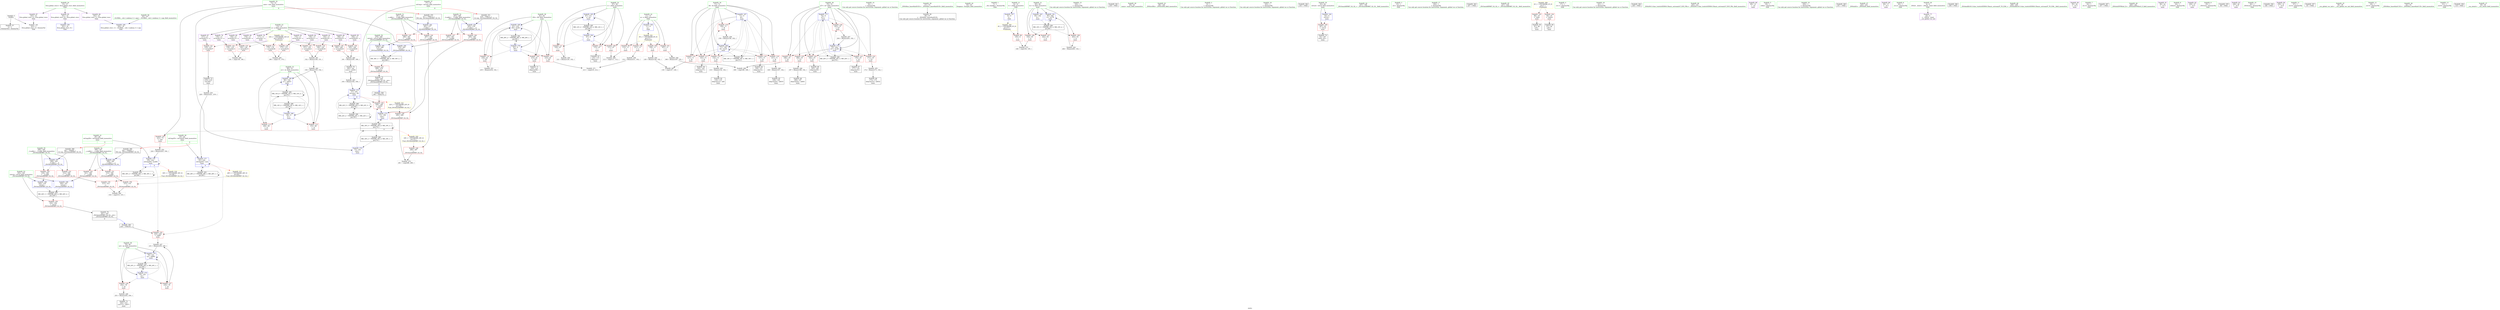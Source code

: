 digraph "SVFG" {
	label="SVFG";

	Node0x5582a4d5b5e0 [shape=record,color=grey,label="{NodeID: 0\nNullPtr}"];
	Node0x5582a4d5b5e0 -> Node0x5582a4d7efd0[style=solid];
	Node0x5582a4d5b5e0 -> Node0x5582a4d85600[style=solid];
	Node0x5582a4d82190 [shape=record,color=grey,label="{NodeID: 263\n193 = Binary(192, 194, )\n}"];
	Node0x5582a4d82190 -> Node0x5582a4d85f20[style=solid];
	Node0x5582a4d865a0 [shape=record,color=blue,label="{NodeID: 180\n81\<--235\ni50\<--inc64\nmain\n}"];
	Node0x5582a4d865a0 -> Node0x5582a4d83ba0[style=dashed];
	Node0x5582a4d865a0 -> Node0x5582a4d83c70[style=dashed];
	Node0x5582a4d865a0 -> Node0x5582a4d83d40[style=dashed];
	Node0x5582a4d865a0 -> Node0x5582a4d865a0[style=dashed];
	Node0x5582a4d865a0 -> Node0x5582a4d9cb30[style=dashed];
	Node0x5582a4d7d8d0 [shape=record,color=purple,label="{NodeID: 97\n343\<--33\nllvm.global_ctors_2\<--llvm.global_ctors\nGlob }"];
	Node0x5582a4d7d8d0 -> Node0x5582a4d85600[style=solid];
	Node0x5582a4d7b810 [shape=record,color=green,label="{NodeID: 14\n34\<--1\n\<--dummyObj\nCan only get source location for instruction, argument, global var or function.}"];
	Node0x5582a4db1ef0 [shape=record,color=black,label="{NodeID: 360\n226 = PHI(301, )\n}"];
	Node0x5582a4db1ef0 -> Node0x5582a4d84630[style=solid];
	Node0x5582a4d7e4c0 [shape=record,color=red,label="{NodeID: 111\n120\<--67\n\<--i\nmain\n}"];
	Node0x5582a4d7e4c0 -> Node0x5582a4d8b470[style=solid];
	Node0x5582a4d7c610 [shape=record,color=green,label="{NodeID: 28\n47\<--53\n_ZNSt8ios_base4InitD1Ev\<--_ZNSt8ios_base4InitD1Ev_field_insensitive\n}"];
	Node0x5582a4d7c610 -> Node0x5582a4d7f0d0[style=solid];
	Node0x5582a4d9c630 [shape=record,color=black,label="{NodeID: 291\nMR_24V_2 = PHI(MR_24V_4, MR_24V_1, )\npts\{80 \}\n}"];
	Node0x5582a4d9c630 -> Node0x5582a4d86190[style=dashed];
	Node0x5582a4d83860 [shape=record,color=red,label="{NodeID: 125\n186\<--75\n\<--i27\nmain\n}"];
	Node0x5582a4d83860 -> Node0x5582a4d8b170[style=solid];
	Node0x5582a4d7d1d0 [shape=record,color=green,label="{NodeID: 42\n92\<--93\nfreopen\<--freopen_field_insensitive\n}"];
	Node0x5582a4d843c0 [shape=record,color=red,label="{NodeID: 139\n190\<--189\n\<--arrayidx43\nmain\n}"];
	Node0x5582a4d843c0 -> Node0x5582a4d8c370[style=solid];
	Node0x5582a4d7eed0 [shape=record,color=green,label="{NodeID: 56\n35\<--337\n_GLOBAL__sub_I_maksay_0_1.cpp\<--_GLOBAL__sub_I_maksay_0_1.cpp_field_insensitive\n}"];
	Node0x5582a4d7eed0 -> Node0x5582a4d85500[style=solid];
	Node0x5582a4d84f20 [shape=record,color=red,label="{NodeID: 153\n312\<--308\n\<--__b.addr\n_ZSt3minIdERKT_S2_S2_\n}"];
	Node0x5582a4d84f20 -> Node0x5582a4d850c0[style=solid];
	Node0x5582a4d7fac0 [shape=record,color=black,label="{NodeID: 70\n192\<--191\nconv\<--sub44\nmain\n}"];
	Node0x5582a4d7fac0 -> Node0x5582a4d82190[style=solid];
	Node0x5582a4d8b470 [shape=record,color=grey,label="{NodeID: 250\n121 = Binary(120, 102, )\n}"];
	Node0x5582a4d8b470 -> Node0x5582a4d85970[style=solid];
	Node0x5582a4d85b10 [shape=record,color=blue,label="{NodeID: 167\n71\<--9\ni8\<--\nmain\n}"];
	Node0x5582a4d85b10 -> Node0x5582a4d7e730[style=dashed];
	Node0x5582a4d85b10 -> Node0x5582a4d83040[style=dashed];
	Node0x5582a4d85b10 -> Node0x5582a4d83110[style=dashed];
	Node0x5582a4d85b10 -> Node0x5582a4d831e0[style=dashed];
	Node0x5582a4d85b10 -> Node0x5582a4d832b0[style=dashed];
	Node0x5582a4d85b10 -> Node0x5582a4d83380[style=dashed];
	Node0x5582a4d85b10 -> Node0x5582a4d85cb0[style=dashed];
	Node0x5582a4d85b10 -> Node0x5582a4d9b230[style=dashed];
	Node0x5582a4d80620 [shape=record,color=purple,label="{NodeID: 84\n178\<--13\narrayidx36\<--a\nmain\n}"];
	Node0x5582a4d80620 -> Node0x5582a4d84220[style=solid];
	Node0x5582a4d6b4f0 [shape=record,color=green,label="{NodeID: 1\n7\<--1\n__dso_handle\<--dummyObj\nGlob }"];
	Node0x5582a4d82310 [shape=record,color=grey,label="{NodeID: 264\n316 = cmp(313, 315, )\n}"];
	Node0x5582a4d86670 [shape=record,color=blue,label="{NodeID: 181\n65\<--264\ntc\<--inc76\nmain\n}"];
	Node0x5582a4d86670 -> Node0x5582a4d9a330[style=dashed];
	Node0x5582a4d7d9d0 [shape=record,color=red,label="{NodeID: 98\n105\<--8\n\<--t\nmain\n}"];
	Node0x5582a4d7d9d0 -> Node0x5582a4d82f10[style=solid];
	Node0x5582a4d7b910 [shape=record,color=green,label="{NodeID: 15\n102\<--1\n\<--dummyObj\nCan only get source location for instruction, argument, global var or function.}"];
	Node0x5582a4db2020 [shape=record,color=black,label="{NodeID: 361\n239 = PHI()\n}"];
	Node0x5582a4d7e590 [shape=record,color=red,label="{NodeID: 112\n153\<--69\n\<--a1\nmain\n}"];
	Node0x5582a4d7e590 -> Node0x5582a4d82010[style=solid];
	Node0x5582a4d7c710 [shape=record,color=green,label="{NodeID: 29\n60\<--61\nmain\<--main_field_insensitive\n}"];
	Node0x5582a4d9cb30 [shape=record,color=black,label="{NodeID: 292\nMR_26V_2 = PHI(MR_26V_4, MR_26V_1, )\npts\{82 \}\n}"];
	Node0x5582a4d9cb30 -> Node0x5582a4d86260[style=dashed];
	Node0x5582a4d83930 [shape=record,color=red,label="{NodeID: 126\n203\<--75\n\<--i27\nmain\n}"];
	Node0x5582a4d83930 -> Node0x5582a4d8bef0[style=solid];
	Node0x5582a4d7d2d0 [shape=record,color=green,label="{NodeID: 43\n99\<--100\n_ZNSirsERi\<--_ZNSirsERi_field_insensitive\n}"];
	Node0x5582a4d84490 [shape=record,color=red,label="{NodeID: 140\n199\<--196\n\<--call45\nmain\n}"];
	Node0x5582a4d84490 -> Node0x5582a4d85ff0[style=solid];
	Node0x5582a4d7efd0 [shape=record,color=black,label="{NodeID: 57\n2\<--3\ndummyVal\<--dummyVal\n}"];
	Node0x5582a4da0f00 [shape=record,color=yellow,style=double,label="{NodeID: 320\n18V_1 = ENCHI(MR_18V_0)\npts\{74 \}\nFun[_ZSt3maxIdERKT_S2_S2_]}"];
	Node0x5582a4da0f00 -> Node0x5582a4d84b10[style=dashed];
	Node0x5582a4d84ff0 [shape=record,color=red,label="{NodeID: 154\n318\<--308\n\<--__b.addr\n_ZSt3minIdERKT_S2_S2_\n}"];
	Node0x5582a4d84ff0 -> Node0x5582a4d86c20[style=solid];
	Node0x5582a4d7fb90 [shape=record,color=black,label="{NodeID: 71\n216\<--215\nidxprom56\<--\nmain\n}"];
	Node0x5582a4d8b5f0 [shape=record,color=grey,label="{NodeID: 251\n235 = Binary(234, 102, )\n}"];
	Node0x5582a4d8b5f0 -> Node0x5582a4d865a0[style=solid];
	Node0x5582a4d85be0 [shape=record,color=blue,label="{NodeID: 168\n69\<--154\na1\<--add23\nmain\n}"];
	Node0x5582a4d85be0 -> Node0x5582a4d98f30[style=dashed];
	Node0x5582a4d806f0 [shape=record,color=purple,label="{NodeID: 85\n184\<--13\narrayidx40\<--a\nmain\n}"];
	Node0x5582a4d806f0 -> Node0x5582a4d842f0[style=solid];
	Node0x5582a4d6b580 [shape=record,color=green,label="{NodeID: 2\n9\<--1\n\<--dummyObj\nCan only get source location for instruction, argument, global var or function.}"];
	Node0x5582a4d82490 [shape=record,color=grey,label="{NodeID: 265\n180 = cmp(175, 179, )\n}"];
	Node0x5582a4d86740 [shape=record,color=blue,label="{NodeID: 182\n281\<--277\n__a.addr\<--__a\n_ZSt3maxIdERKT_S2_S2_\n}"];
	Node0x5582a4d86740 -> Node0x5582a4d847d0[style=dashed];
	Node0x5582a4d86740 -> Node0x5582a4d848a0[style=dashed];
	Node0x5582a4d7daa0 [shape=record,color=red,label="{NodeID: 99\n112\<--11\n\<--n\nmain\n}"];
	Node0x5582a4d7daa0 -> Node0x5582a4d82910[style=solid];
	Node0x5582a4d7ba10 [shape=record,color=green,label="{NodeID: 16\n163\<--1\n\<--dummyObj\nCan only get source location for instruction, argument, global var or function.}"];
	Node0x5582a4db20f0 [shape=record,color=black,label="{NodeID: 362\n243 = PHI()\n}"];
	Node0x5582a4d7e660 [shape=record,color=red,label="{NodeID: 113\n248\<--69\n\<--a1\nmain\n}"];
	Node0x5582a4d7c810 [shape=record,color=green,label="{NodeID: 30\n63\<--64\nretval\<--retval_field_insensitive\nmain\n}"];
	Node0x5582a4d7c810 -> Node0x5582a4d7dfe0[style=solid];
	Node0x5582a4d7c810 -> Node0x5582a4d85700[style=solid];
	Node0x5582a4d9d840 [shape=record,color=black,label="{NodeID: 293\nMR_28V_2 = PHI(MR_28V_3, MR_28V_1, )\npts\{84 \}\n}"];
	Node0x5582a4d9d840 -> Node0x5582a4d86330[style=dashed];
	Node0x5582a4d9d840 -> Node0x5582a4d9d840[style=dashed];
	Node0x5582a4d83a00 [shape=record,color=red,label="{NodeID: 127\n230\<--79\n\<--a2\nmain\n}"];
	Node0x5582a4d83a00 -> Node0x5582a4d8aff0[style=solid];
	Node0x5582a4d7d3d0 [shape=record,color=green,label="{NodeID: 44\n197\<--198\n_ZSt3maxIdERKT_S2_S2_\<--_ZSt3maxIdERKT_S2_S2__field_insensitive\n}"];
	Node0x5582a4d84560 [shape=record,color=red,label="{NodeID: 141\n218\<--217\n\<--arrayidx57\nmain\n}"];
	Node0x5582a4d84560 -> Node0x5582a4d7fc60[style=solid];
	Node0x5582a4d7f0d0 [shape=record,color=black,label="{NodeID: 58\n46\<--47\n\<--_ZNSt8ios_base4InitD1Ev\nCan only get source location for instruction, argument, global var or function.}"];
	Node0x5582a4da1010 [shape=record,color=yellow,style=double,label="{NodeID: 321\n22V_1 = ENCHI(MR_22V_0)\npts\{78 \}\nFun[_ZSt3maxIdERKT_S2_S2_]}"];
	Node0x5582a4da1010 -> Node0x5582a4d84be0[style=dashed];
	Node0x5582a4d850c0 [shape=record,color=red,label="{NodeID: 155\n313\<--312\n\<--\n_ZSt3minIdERKT_S2_S2_\n}"];
	Node0x5582a4d850c0 -> Node0x5582a4d82310[style=solid];
	Node0x5582a4d7fc60 [shape=record,color=black,label="{NodeID: 72\n219\<--218\nconv58\<--\nmain\n}"];
	Node0x5582a4d7fc60 -> Node0x5582a4d8b8f0[style=solid];
	Node0x5582a4d8b770 [shape=record,color=grey,label="{NodeID: 252\n224 = Binary(223, 194, )\n}"];
	Node0x5582a4d8b770 -> Node0x5582a4d86400[style=solid];
	Node0x5582a4d85cb0 [shape=record,color=blue,label="{NodeID: 169\n71\<--159\ni8\<--inc25\nmain\n}"];
	Node0x5582a4d85cb0 -> Node0x5582a4d7e730[style=dashed];
	Node0x5582a4d85cb0 -> Node0x5582a4d83040[style=dashed];
	Node0x5582a4d85cb0 -> Node0x5582a4d83110[style=dashed];
	Node0x5582a4d85cb0 -> Node0x5582a4d831e0[style=dashed];
	Node0x5582a4d85cb0 -> Node0x5582a4d832b0[style=dashed];
	Node0x5582a4d85cb0 -> Node0x5582a4d83380[style=dashed];
	Node0x5582a4d85cb0 -> Node0x5582a4d85cb0[style=dashed];
	Node0x5582a4d85cb0 -> Node0x5582a4d9b230[style=dashed];
	Node0x5582a4d807c0 [shape=record,color=purple,label="{NodeID: 86\n189\<--13\narrayidx43\<--a\nmain\n}"];
	Node0x5582a4d807c0 -> Node0x5582a4d843c0[style=solid];
	Node0x5582a4d6b610 [shape=record,color=green,label="{NodeID: 3\n15\<--1\n.str\<--dummyObj\nGlob }"];
	Node0x5582a4d82610 [shape=record,color=grey,label="{NodeID: 266\n141 = cmp(136, 140, )\n}"];
	Node0x5582a4d86810 [shape=record,color=blue,label="{NodeID: 183\n283\<--278\n__b.addr\<--__b\n_ZSt3maxIdERKT_S2_S2_\n}"];
	Node0x5582a4d86810 -> Node0x5582a4d84970[style=dashed];
	Node0x5582a4d86810 -> Node0x5582a4d84a40[style=dashed];
	Node0x5582a4d7db70 [shape=record,color=red,label="{NodeID: 100\n128\<--11\n\<--n\nmain\n}"];
	Node0x5582a4d7db70 -> Node0x5582a4d8ba70[style=solid];
	Node0x5582a4d7bb10 [shape=record,color=green,label="{NodeID: 17\n194\<--1\n\<--dummyObj\nCan only get source location for instruction, argument, global var or function.}"];
	Node0x5582a4db21c0 [shape=record,color=black,label="{NodeID: 363\n247 = PHI()\n}"];
	Node0x5582a4d98f30 [shape=record,color=black,label="{NodeID: 280\nMR_14V_6 = PHI(MR_14V_5, MR_14V_4, )\npts\{70 \}\n}"];
	Node0x5582a4d98f30 -> Node0x5582a4d7e590[style=dashed];
	Node0x5582a4d98f30 -> Node0x5582a4d7e660[style=dashed];
	Node0x5582a4d98f30 -> Node0x5582a4d85be0[style=dashed];
	Node0x5582a4d98f30 -> Node0x5582a4d98f30[style=dashed];
	Node0x5582a4d98f30 -> Node0x5582a4d9ad30[style=dashed];
	Node0x5582a4d7e730 [shape=record,color=red,label="{NodeID: 114\n127\<--71\n\<--i8\nmain\n}"];
	Node0x5582a4d7e730 -> Node0x5582a4d82790[style=solid];
	Node0x5582a4d7c8e0 [shape=record,color=green,label="{NodeID: 31\n65\<--66\ntc\<--tc_field_insensitive\nmain\n}"];
	Node0x5582a4d7c8e0 -> Node0x5582a4d7e0b0[style=solid];
	Node0x5582a4d7c8e0 -> Node0x5582a4d7e180[style=solid];
	Node0x5582a4d7c8e0 -> Node0x5582a4d7e250[style=solid];
	Node0x5582a4d7c8e0 -> Node0x5582a4d857d0[style=solid];
	Node0x5582a4d7c8e0 -> Node0x5582a4d86670[style=solid];
	Node0x5582a4d9d930 [shape=record,color=black,label="{NodeID: 294\nMR_30V_2 = PHI(MR_30V_3, MR_30V_1, )\npts\{86 \}\n}"];
	Node0x5582a4d9d930 -> Node0x5582a4d86400[style=dashed];
	Node0x5582a4d9d930 -> Node0x5582a4d9d930[style=dashed];
	Node0x5582a4d83ad0 [shape=record,color=red,label="{NodeID: 128\n252\<--79\n\<--a2\nmain\n}"];
	Node0x5582a4d83ad0 -> Node0x5582a4d8ae70[style=solid];
	Node0x5582a4d7d4d0 [shape=record,color=green,label="{NodeID: 45\n227\<--228\n_ZSt3minIdERKT_S2_S2_\<--_ZSt3minIdERKT_S2_S2__field_insensitive\n}"];
	Node0x5582a4d84630 [shape=record,color=red,label="{NodeID: 142\n229\<--226\n\<--call61\nmain\n}"];
	Node0x5582a4d84630 -> Node0x5582a4d8aff0[style=solid];
	Node0x5582a4d7f1d0 [shape=record,color=black,label="{NodeID: 59\n91\<--88\ncall\<--\nmain\n}"];
	Node0x5582a4d85190 [shape=record,color=red,label="{NodeID: 156\n315\<--314\n\<--\n_ZSt3minIdERKT_S2_S2_\n}"];
	Node0x5582a4d85190 -> Node0x5582a4d82310[style=solid];
	Node0x5582a4d7fd30 [shape=record,color=black,label="{NodeID: 73\n255\<--253\nconv72\<--add71\nmain\n}"];
	Node0x5582a4d8b8f0 [shape=record,color=grey,label="{NodeID: 253\n220 = Binary(221, 219, )\n}"];
	Node0x5582a4d8b8f0 -> Node0x5582a4d86330[style=solid];
	Node0x5582a4d85d80 [shape=record,color=blue,label="{NodeID: 170\n73\<--163\nrate\<--\nmain\n}"];
	Node0x5582a4d85d80 -> Node0x5582a4d99430[style=dashed];
	Node0x5582a4d80890 [shape=record,color=purple,label="{NodeID: 87\n217\<--13\narrayidx57\<--a\nmain\n}"];
	Node0x5582a4d80890 -> Node0x5582a4d84560[style=solid];
	Node0x5582a4d6b6a0 [shape=record,color=green,label="{NodeID: 4\n17\<--1\n.str.1\<--dummyObj\nGlob }"];
	Node0x5582a4d82790 [shape=record,color=grey,label="{NodeID: 267\n130 = cmp(127, 129, )\n}"];
	Node0x5582a4d868e0 [shape=record,color=blue,label="{NodeID: 184\n279\<--293\nretval\<--\n_ZSt3maxIdERKT_S2_S2_\n}"];
	Node0x5582a4d868e0 -> Node0x5582a4d96c30[style=dashed];
	Node0x5582a4d7dc40 [shape=record,color=red,label="{NodeID: 101\n167\<--11\n\<--n\nmain\n}"];
	Node0x5582a4d7dc40 -> Node0x5582a4d8bd70[style=solid];
	Node0x5582a4d7bc10 [shape=record,color=green,label="{NodeID: 18\n221\<--1\n\<--dummyObj\nCan only get source location for instruction, argument, global var or function.}"];
	Node0x5582a4db2290 [shape=record,color=black,label="{NodeID: 364\n249 = PHI()\n}"];
	Node0x5582a4d99430 [shape=record,color=black,label="{NodeID: 281\nMR_18V_4 = PHI(MR_18V_6, MR_18V_3, )\npts\{74 \}\n|{|<s5>8}}"];
	Node0x5582a4d99430 -> Node0x5582a4d83450[style=dashed];
	Node0x5582a4d99430 -> Node0x5582a4d84490[style=dashed];
	Node0x5582a4d99430 -> Node0x5582a4d85ff0[style=dashed];
	Node0x5582a4d99430 -> Node0x5582a4d99430[style=dashed];
	Node0x5582a4d99430 -> Node0x5582a4d9b730[style=dashed];
	Node0x5582a4d99430:s5 -> Node0x5582a4da0f00[style=dashed,color=red];
	Node0x5582a4d83040 [shape=record,color=red,label="{NodeID: 115\n132\<--71\n\<--i8\nmain\n}"];
	Node0x5582a4d83040 -> Node0x5582a4d8acf0[style=solid];
	Node0x5582a4d7c9b0 [shape=record,color=green,label="{NodeID: 32\n67\<--68\ni\<--i_field_insensitive\nmain\n}"];
	Node0x5582a4d7c9b0 -> Node0x5582a4d7e320[style=solid];
	Node0x5582a4d7c9b0 -> Node0x5582a4d7e3f0[style=solid];
	Node0x5582a4d7c9b0 -> Node0x5582a4d7e4c0[style=solid];
	Node0x5582a4d7c9b0 -> Node0x5582a4d858a0[style=solid];
	Node0x5582a4d7c9b0 -> Node0x5582a4d85970[style=solid];
	Node0x5582a4d9de30 [shape=record,color=black,label="{NodeID: 295\nMR_44V_3 = PHI(MR_44V_4, MR_44V_2, )\npts\{305 \}\n}"];
	Node0x5582a4d9de30 -> Node0x5582a4d84cb0[style=dashed];
	Node0x5582a4d83ba0 [shape=record,color=red,label="{NodeID: 129\n210\<--81\n\<--i50\nmain\n}"];
	Node0x5582a4d83ba0 -> Node0x5582a4d82d90[style=solid];
	Node0x5582a4d7d5d0 [shape=record,color=green,label="{NodeID: 46\n240\<--241\n_ZStlsISt11char_traitsIcEERSt13basic_ostreamIcT_ES5_PKc\<--_ZStlsISt11char_traitsIcEERSt13basic_ostreamIcT_ES5_PKc_field_insensitive\n}"];
	Node0x5582a4d84700 [shape=record,color=red,label="{NodeID: 143\n299\<--279\n\<--retval\n_ZSt3maxIdERKT_S2_S2_\n}"];
	Node0x5582a4d84700 -> Node0x5582a4d7fed0[style=solid];
	Node0x5582a4d7f2a0 [shape=record,color=black,label="{NodeID: 60\n97\<--94\ncall1\<--\nmain\n}"];
	Node0x5582a4d85260 [shape=record,color=blue,label="{NodeID: 157\n8\<--9\nt\<--\nGlob }"];
	Node0x5582a4d85260 -> Node0x5582a4d9fd50[style=dashed];
	Node0x5582a4d7fe00 [shape=record,color=black,label="{NodeID: 74\n62\<--267\nmain_ret\<--\nmain\n}"];
	Node0x5582a4d8ba70 [shape=record,color=grey,label="{NodeID: 254\n129 = Binary(128, 102, )\n}"];
	Node0x5582a4d8ba70 -> Node0x5582a4d82790[style=solid];
	Node0x5582a4d85e50 [shape=record,color=blue,label="{NodeID: 171\n75\<--9\ni27\<--\nmain\n}"];
	Node0x5582a4d85e50 -> Node0x5582a4d83520[style=dashed];
	Node0x5582a4d85e50 -> Node0x5582a4d835f0[style=dashed];
	Node0x5582a4d85e50 -> Node0x5582a4d836c0[style=dashed];
	Node0x5582a4d85e50 -> Node0x5582a4d83790[style=dashed];
	Node0x5582a4d85e50 -> Node0x5582a4d83860[style=dashed];
	Node0x5582a4d85e50 -> Node0x5582a4d83930[style=dashed];
	Node0x5582a4d85e50 -> Node0x5582a4d860c0[style=dashed];
	Node0x5582a4d85e50 -> Node0x5582a4d9bc30[style=dashed];
	Node0x5582a4d80960 [shape=record,color=purple,label="{NodeID: 88\n89\<--15\n\<--.str\nmain\n}"];
	Node0x5582a4d6b730 [shape=record,color=green,label="{NodeID: 5\n19\<--1\nstdin\<--dummyObj\nGlob }"];
	Node0x5582a4d82910 [shape=record,color=grey,label="{NodeID: 268\n113 = cmp(111, 112, )\n}"];
	Node0x5582a4d869b0 [shape=record,color=blue,label="{NodeID: 185\n279\<--296\nretval\<--\n_ZSt3maxIdERKT_S2_S2_\n}"];
	Node0x5582a4d869b0 -> Node0x5582a4d96c30[style=dashed];
	Node0x5582a4d7dd10 [shape=record,color=red,label="{NodeID: 102\n211\<--11\n\<--n\nmain\n}"];
	Node0x5582a4d7dd10 -> Node0x5582a4d8c070[style=solid];
	Node0x5582a4d7bd10 [shape=record,color=green,label="{NodeID: 19\n254\<--1\n\<--dummyObj\nCan only get source location for instruction, argument, global var or function.}"];
	Node0x5582a4db2390 [shape=record,color=black,label="{NodeID: 365\n251 = PHI()\n}"];
	Node0x5582a4d83110 [shape=record,color=red,label="{NodeID: 116\n137\<--71\n\<--i8\nmain\n}"];
	Node0x5582a4d83110 -> Node0x5582a4d7f510[style=solid];
	Node0x5582a4d7ca80 [shape=record,color=green,label="{NodeID: 33\n69\<--70\na1\<--a1_field_insensitive\nmain\n}"];
	Node0x5582a4d7ca80 -> Node0x5582a4d7e590[style=solid];
	Node0x5582a4d7ca80 -> Node0x5582a4d7e660[style=solid];
	Node0x5582a4d7ca80 -> Node0x5582a4d85a40[style=solid];
	Node0x5582a4d7ca80 -> Node0x5582a4d85be0[style=solid];
	Node0x5582a4d83c70 [shape=record,color=red,label="{NodeID: 130\n215\<--81\n\<--i50\nmain\n}"];
	Node0x5582a4d83c70 -> Node0x5582a4d7fb90[style=solid];
	Node0x5582a4d7d6d0 [shape=record,color=green,label="{NodeID: 47\n244\<--245\n_ZNSolsEi\<--_ZNSolsEi_field_insensitive\n}"];
	Node0x5582a4d847d0 [shape=record,color=red,label="{NodeID: 144\n287\<--281\n\<--__a.addr\n_ZSt3maxIdERKT_S2_S2_\n}"];
	Node0x5582a4d847d0 -> Node0x5582a4d84b10[style=solid];
	Node0x5582a4d7f370 [shape=record,color=black,label="{NodeID: 61\n116\<--115\nidxprom\<--\nmain\n}"];
	Node0x5582a4d85330 [shape=record,color=blue,label="{NodeID: 158\n11\<--9\nn\<--\nGlob }"];
	Node0x5582a4d85330 -> Node0x5582a4d9fe30[style=dashed];
	Node0x5582a4d7fed0 [shape=record,color=black,label="{NodeID: 75\n276\<--299\n_ZSt3maxIdERKT_S2_S2__ret\<--\n_ZSt3maxIdERKT_S2_S2_\n|{<s0>8}}"];
	Node0x5582a4d7fed0:s0 -> Node0x5582a4db1c30[style=solid,color=blue];
	Node0x5582a4d8bbf0 [shape=record,color=grey,label="{NodeID: 255\n172 = Binary(171, 102, )\n}"];
	Node0x5582a4d8bbf0 -> Node0x5582a4d7f780[style=solid];
	Node0x5582a4d85f20 [shape=record,color=blue,label="{NodeID: 172\n77\<--193\nref.tmp\<--div\nmain\n|{|<s2>8}}"];
	Node0x5582a4d85f20 -> Node0x5582a4d84490[style=dashed];
	Node0x5582a4d85f20 -> Node0x5582a4d9ed30[style=dashed];
	Node0x5582a4d85f20:s2 -> Node0x5582a4da1010[style=dashed,color=red];
	Node0x5582a4d80a30 [shape=record,color=purple,label="{NodeID: 89\n90\<--17\n\<--.str.1\nmain\n}"];
	Node0x5582a4d6b7c0 [shape=record,color=green,label="{NodeID: 6\n20\<--1\n.str.2\<--dummyObj\nGlob }"];
	Node0x5582a4d82a90 [shape=record,color=grey,label="{NodeID: 269\n169 = cmp(166, 168, )\n}"];
	Node0x5582a4d86a80 [shape=record,color=blue,label="{NodeID: 186\n306\<--302\n__a.addr\<--__a\n_ZSt3minIdERKT_S2_S2_\n}"];
	Node0x5582a4d86a80 -> Node0x5582a4d84d80[style=dashed];
	Node0x5582a4d86a80 -> Node0x5582a4d84e50[style=dashed];
	Node0x5582a4d7dde0 [shape=record,color=red,label="{NodeID: 103\n88\<--19\n\<--stdin\nmain\n}"];
	Node0x5582a4d7dde0 -> Node0x5582a4d7f1d0[style=solid];
	Node0x5582a4d7be10 [shape=record,color=green,label="{NodeID: 20\n4\<--6\n_ZStL8__ioinit\<--_ZStL8__ioinit_field_insensitive\nGlob }"];
	Node0x5582a4d7be10 -> Node0x5582a4d80070[style=solid];
	Node0x5582a4db2490 [shape=record,color=black,label="{NodeID: 366\n256 = PHI()\n}"];
	Node0x5582a4d831e0 [shape=record,color=red,label="{NodeID: 117\n143\<--71\n\<--i8\nmain\n}"];
	Node0x5582a4d831e0 -> Node0x5582a4d7f5e0[style=solid];
	Node0x5582a4d7cb50 [shape=record,color=green,label="{NodeID: 34\n71\<--72\ni8\<--i8_field_insensitive\nmain\n}"];
	Node0x5582a4d7cb50 -> Node0x5582a4d7e730[style=solid];
	Node0x5582a4d7cb50 -> Node0x5582a4d83040[style=solid];
	Node0x5582a4d7cb50 -> Node0x5582a4d83110[style=solid];
	Node0x5582a4d7cb50 -> Node0x5582a4d831e0[style=solid];
	Node0x5582a4d7cb50 -> Node0x5582a4d832b0[style=solid];
	Node0x5582a4d7cb50 -> Node0x5582a4d83380[style=solid];
	Node0x5582a4d7cb50 -> Node0x5582a4d85b10[style=solid];
	Node0x5582a4d7cb50 -> Node0x5582a4d85cb0[style=solid];
	Node0x5582a4d83d40 [shape=record,color=red,label="{NodeID: 131\n234\<--81\n\<--i50\nmain\n}"];
	Node0x5582a4d83d40 -> Node0x5582a4d8b5f0[style=solid];
	Node0x5582a4d7e7f0 [shape=record,color=green,label="{NodeID: 48\n258\<--259\n_ZSt4endlIcSt11char_traitsIcEERSt13basic_ostreamIT_T0_ES6_\<--_ZSt4endlIcSt11char_traitsIcEERSt13basic_ostreamIT_T0_ES6__field_insensitive\n}"];
	Node0x5582a4d848a0 [shape=record,color=red,label="{NodeID: 145\n296\<--281\n\<--__a.addr\n_ZSt3maxIdERKT_S2_S2_\n}"];
	Node0x5582a4d848a0 -> Node0x5582a4d869b0[style=solid];
	Node0x5582a4d7f440 [shape=record,color=black,label="{NodeID: 62\n134\<--133\nidxprom12\<--add\nmain\n}"];
	Node0x5582a4d85400 [shape=record,color=blue,label="{NodeID: 159\n341\<--34\nllvm.global_ctors_0\<--\nGlob }"];
	Node0x5582a4d7ffa0 [shape=record,color=black,label="{NodeID: 76\n301\<--324\n_ZSt3minIdERKT_S2_S2__ret\<--\n_ZSt3minIdERKT_S2_S2_\n|{<s0>9}}"];
	Node0x5582a4d7ffa0:s0 -> Node0x5582a4db1ef0[style=solid,color=blue];
	Node0x5582a4d8bd70 [shape=record,color=grey,label="{NodeID: 256\n168 = Binary(167, 102, )\n}"];
	Node0x5582a4d8bd70 -> Node0x5582a4d82a90[style=solid];
	Node0x5582a4d85ff0 [shape=record,color=blue,label="{NodeID: 173\n73\<--199\nrate\<--\nmain\n}"];
	Node0x5582a4d85ff0 -> Node0x5582a4d99430[style=dashed];
	Node0x5582a4d80b00 [shape=record,color=purple,label="{NodeID: 90\n95\<--20\n\<--.str.2\nmain\n}"];
	Node0x5582a4d7b3f0 [shape=record,color=green,label="{NodeID: 7\n22\<--1\n.str.3\<--dummyObj\nGlob }"];
	Node0x5582a4d82c10 [shape=record,color=grey,label="{NodeID: 270\n291 = cmp(288, 290, )\n}"];
	Node0x5582a4d86b50 [shape=record,color=blue,label="{NodeID: 187\n308\<--303\n__b.addr\<--__b\n_ZSt3minIdERKT_S2_S2_\n}"];
	Node0x5582a4d86b50 -> Node0x5582a4d84f20[style=dashed];
	Node0x5582a4d86b50 -> Node0x5582a4d84ff0[style=dashed];
	Node0x5582a4d7deb0 [shape=record,color=red,label="{NodeID: 104\n94\<--24\n\<--stdout\nmain\n}"];
	Node0x5582a4d7deb0 -> Node0x5582a4d7f2a0[style=solid];
	Node0x5582a4d7bf10 [shape=record,color=green,label="{NodeID: 21\n8\<--10\nt\<--t_field_insensitive\nGlob }"];
	Node0x5582a4d7bf10 -> Node0x5582a4d7d9d0[style=solid];
	Node0x5582a4d7bf10 -> Node0x5582a4d85260[style=solid];
	Node0x5582a4db26d0 [shape=record,color=black,label="{NodeID: 367\n257 = PHI()\n}"];
	Node0x5582a4d9a330 [shape=record,color=black,label="{NodeID: 284\nMR_10V_3 = PHI(MR_10V_4, MR_10V_2, )\npts\{66 \}\n}"];
	Node0x5582a4d9a330 -> Node0x5582a4d7e0b0[style=dashed];
	Node0x5582a4d9a330 -> Node0x5582a4d7e180[style=dashed];
	Node0x5582a4d9a330 -> Node0x5582a4d7e250[style=dashed];
	Node0x5582a4d9a330 -> Node0x5582a4d86670[style=dashed];
	Node0x5582a4d832b0 [shape=record,color=red,label="{NodeID: 118\n147\<--71\n\<--i8\nmain\n}"];
	Node0x5582a4d832b0 -> Node0x5582a4d8b2f0[style=solid];
	Node0x5582a4d7cc20 [shape=record,color=green,label="{NodeID: 35\n73\<--74\nrate\<--rate_field_insensitive\nmain\n|{|<s3>8}}"];
	Node0x5582a4d7cc20 -> Node0x5582a4d83450[style=solid];
	Node0x5582a4d7cc20 -> Node0x5582a4d85d80[style=solid];
	Node0x5582a4d7cc20 -> Node0x5582a4d85ff0[style=solid];
	Node0x5582a4d7cc20:s3 -> Node0x5582a4db2ab0[style=solid,color=red];
	Node0x5582a4d9ed30 [shape=record,color=black,label="{NodeID: 298\nMR_22V_5 = PHI(MR_22V_4, MR_22V_3, )\npts\{78 \}\n}"];
	Node0x5582a4d9ed30 -> Node0x5582a4d85f20[style=dashed];
	Node0x5582a4d9ed30 -> Node0x5582a4d9c130[style=dashed];
	Node0x5582a4d9ed30 -> Node0x5582a4d9ed30[style=dashed];
	Node0x5582a4d83e10 [shape=record,color=red,label="{NodeID: 132\n136\<--135\n\<--arrayidx13\nmain\n}"];
	Node0x5582a4d83e10 -> Node0x5582a4d82610[style=solid];
	Node0x5582a4d7e8f0 [shape=record,color=green,label="{NodeID: 49\n260\<--261\n_ZNSolsEPFRSoS_E\<--_ZNSolsEPFRSoS_E_field_insensitive\n}"];
	Node0x5582a4d84970 [shape=record,color=red,label="{NodeID: 146\n289\<--283\n\<--__b.addr\n_ZSt3maxIdERKT_S2_S2_\n}"];
	Node0x5582a4d84970 -> Node0x5582a4d84be0[style=solid];
	Node0x5582a4d7f510 [shape=record,color=black,label="{NodeID: 63\n138\<--137\nidxprom14\<--\nmain\n}"];
	Node0x5582a4d85500 [shape=record,color=blue,label="{NodeID: 160\n342\<--35\nllvm.global_ctors_1\<--_GLOBAL__sub_I_maksay_0_1.cpp\nGlob }"];
	Node0x5582a4d80070 [shape=record,color=purple,label="{NodeID: 77\n44\<--4\n\<--_ZStL8__ioinit\n__cxx_global_var_init\n}"];
	Node0x5582a4d8bef0 [shape=record,color=grey,label="{NodeID: 257\n204 = Binary(203, 102, )\n}"];
	Node0x5582a4d8bef0 -> Node0x5582a4d860c0[style=solid];
	Node0x5582a4d860c0 [shape=record,color=blue,label="{NodeID: 174\n75\<--204\ni27\<--inc48\nmain\n}"];
	Node0x5582a4d860c0 -> Node0x5582a4d83520[style=dashed];
	Node0x5582a4d860c0 -> Node0x5582a4d835f0[style=dashed];
	Node0x5582a4d860c0 -> Node0x5582a4d836c0[style=dashed];
	Node0x5582a4d860c0 -> Node0x5582a4d83790[style=dashed];
	Node0x5582a4d860c0 -> Node0x5582a4d83860[style=dashed];
	Node0x5582a4d860c0 -> Node0x5582a4d83930[style=dashed];
	Node0x5582a4d860c0 -> Node0x5582a4d860c0[style=dashed];
	Node0x5582a4d860c0 -> Node0x5582a4d9bc30[style=dashed];
	Node0x5582a4d80bd0 [shape=record,color=purple,label="{NodeID: 91\n96\<--22\n\<--.str.3\nmain\n}"];
	Node0x5582a4d7b480 [shape=record,color=green,label="{NodeID: 8\n24\<--1\nstdout\<--dummyObj\nGlob }"];
	Node0x5582a4d82d90 [shape=record,color=grey,label="{NodeID: 271\n213 = cmp(210, 212, )\n}"];
	Node0x5582a4d86c20 [shape=record,color=blue,label="{NodeID: 188\n304\<--318\nretval\<--\n_ZSt3minIdERKT_S2_S2_\n}"];
	Node0x5582a4d86c20 -> Node0x5582a4d9de30[style=dashed];
	Node0x5582a4d7dfe0 [shape=record,color=red,label="{NodeID: 105\n267\<--63\n\<--retval\nmain\n}"];
	Node0x5582a4d7dfe0 -> Node0x5582a4d7fe00[style=solid];
	Node0x5582a4d7c010 [shape=record,color=green,label="{NodeID: 22\n11\<--12\nn\<--n_field_insensitive\nGlob }"];
	Node0x5582a4d7c010 -> Node0x5582a4d7daa0[style=solid];
	Node0x5582a4d7c010 -> Node0x5582a4d7db70[style=solid];
	Node0x5582a4d7c010 -> Node0x5582a4d7dc40[style=solid];
	Node0x5582a4d7c010 -> Node0x5582a4d7dd10[style=solid];
	Node0x5582a4d7c010 -> Node0x5582a4d85330[style=solid];
	Node0x5582a4db27a0 [shape=record,color=black,label="{NodeID: 368\n302 = PHI(83, )\n0th arg _ZSt3minIdERKT_S2_S2_ }"];
	Node0x5582a4db27a0 -> Node0x5582a4d86a80[style=solid];
	Node0x5582a4d9a830 [shape=record,color=black,label="{NodeID: 285\nMR_12V_2 = PHI(MR_12V_4, MR_12V_1, )\npts\{68 \}\n}"];
	Node0x5582a4d9a830 -> Node0x5582a4d858a0[style=dashed];
	Node0x5582a4d83380 [shape=record,color=red,label="{NodeID: 119\n158\<--71\n\<--i8\nmain\n}"];
	Node0x5582a4d83380 -> Node0x5582a4d8c1f0[style=solid];
	Node0x5582a4d7ccf0 [shape=record,color=green,label="{NodeID: 36\n75\<--76\ni27\<--i27_field_insensitive\nmain\n}"];
	Node0x5582a4d7ccf0 -> Node0x5582a4d83520[style=solid];
	Node0x5582a4d7ccf0 -> Node0x5582a4d835f0[style=solid];
	Node0x5582a4d7ccf0 -> Node0x5582a4d836c0[style=solid];
	Node0x5582a4d7ccf0 -> Node0x5582a4d83790[style=solid];
	Node0x5582a4d7ccf0 -> Node0x5582a4d83860[style=solid];
	Node0x5582a4d7ccf0 -> Node0x5582a4d83930[style=solid];
	Node0x5582a4d7ccf0 -> Node0x5582a4d85e50[style=solid];
	Node0x5582a4d7ccf0 -> Node0x5582a4d860c0[style=solid];
	Node0x5582a4d9f230 [shape=record,color=yellow,style=double,label="{NodeID: 299\n2V_1 = ENCHI(MR_2V_0)\npts\{1 \}\nFun[main]}"];
	Node0x5582a4d9f230 -> Node0x5582a4d7dde0[style=dashed];
	Node0x5582a4d9f230 -> Node0x5582a4d7deb0[style=dashed];
	Node0x5582a4d83ee0 [shape=record,color=red,label="{NodeID: 133\n140\<--139\n\<--arrayidx15\nmain\n}"];
	Node0x5582a4d83ee0 -> Node0x5582a4d82610[style=solid];
	Node0x5582a4d7e9f0 [shape=record,color=green,label="{NodeID: 50\n279\<--280\nretval\<--retval_field_insensitive\n_ZSt3maxIdERKT_S2_S2_\n}"];
	Node0x5582a4d7e9f0 -> Node0x5582a4d84700[style=solid];
	Node0x5582a4d7e9f0 -> Node0x5582a4d868e0[style=solid];
	Node0x5582a4d7e9f0 -> Node0x5582a4d869b0[style=solid];
	Node0x5582a4d84a40 [shape=record,color=red,label="{NodeID: 147\n293\<--283\n\<--__b.addr\n_ZSt3maxIdERKT_S2_S2_\n}"];
	Node0x5582a4d84a40 -> Node0x5582a4d868e0[style=solid];
	Node0x5582a4d7f5e0 [shape=record,color=black,label="{NodeID: 64\n144\<--143\nidxprom17\<--\nmain\n}"];
	Node0x5582a4d8ab70 [shape=record,color=grey,label="{NodeID: 244\n264 = Binary(263, 102, )\n}"];
	Node0x5582a4d8ab70 -> Node0x5582a4d86670[style=solid];
	Node0x5582a4d85600 [shape=record,color=blue, style = dotted,label="{NodeID: 161\n343\<--3\nllvm.global_ctors_2\<--dummyVal\nGlob }"];
	Node0x5582a4d80140 [shape=record,color=purple,label="{NodeID: 78\n117\<--13\narrayidx\<--a\nmain\n}"];
	Node0x5582a4d8c070 [shape=record,color=grey,label="{NodeID: 258\n212 = Binary(211, 102, )\n}"];
	Node0x5582a4d8c070 -> Node0x5582a4d82d90[style=solid];
	Node0x5582a4d86190 [shape=record,color=blue,label="{NodeID: 175\n79\<--163\na2\<--\nmain\n}"];
	Node0x5582a4d86190 -> Node0x5582a4d83a00[style=dashed];
	Node0x5582a4d86190 -> Node0x5582a4d83ad0[style=dashed];
	Node0x5582a4d86190 -> Node0x5582a4d864d0[style=dashed];
	Node0x5582a4d86190 -> Node0x5582a4d9c630[style=dashed];
	Node0x5582a4d80ca0 [shape=record,color=purple,label="{NodeID: 92\n238\<--27\n\<--.str.4\nmain\n}"];
	Node0x5582a4d7b510 [shape=record,color=green,label="{NodeID: 9\n25\<--1\n_ZSt3cin\<--dummyObj\nGlob }"];
	Node0x5582a4a709a0 [shape=record,color=black,label="{NodeID: 355\n98 = PHI()\n}"];
	Node0x5582a4d82f10 [shape=record,color=grey,label="{NodeID: 272\n106 = cmp(104, 105, )\n}"];
	Node0x5582a4d86cf0 [shape=record,color=blue,label="{NodeID: 189\n304\<--321\nretval\<--\n_ZSt3minIdERKT_S2_S2_\n}"];
	Node0x5582a4d86cf0 -> Node0x5582a4d9de30[style=dashed];
	Node0x5582a4d7e0b0 [shape=record,color=red,label="{NodeID: 106\n104\<--65\n\<--tc\nmain\n}"];
	Node0x5582a4d7e0b0 -> Node0x5582a4d82f10[style=solid];
	Node0x5582a4d7c110 [shape=record,color=green,label="{NodeID: 23\n13\<--14\na\<--a_field_insensitive\nGlob }"];
	Node0x5582a4d7c110 -> Node0x5582a4d80140[style=solid];
	Node0x5582a4d7c110 -> Node0x5582a4d80210[style=solid];
	Node0x5582a4d7c110 -> Node0x5582a4d802e0[style=solid];
	Node0x5582a4d7c110 -> Node0x5582a4d803b0[style=solid];
	Node0x5582a4d7c110 -> Node0x5582a4d80480[style=solid];
	Node0x5582a4d7c110 -> Node0x5582a4d80550[style=solid];
	Node0x5582a4d7c110 -> Node0x5582a4d80620[style=solid];
	Node0x5582a4d7c110 -> Node0x5582a4d806f0[style=solid];
	Node0x5582a4d7c110 -> Node0x5582a4d807c0[style=solid];
	Node0x5582a4d7c110 -> Node0x5582a4d80890[style=solid];
	Node0x5582a4db2970 [shape=record,color=black,label="{NodeID: 369\n303 = PHI(85, )\n1st arg _ZSt3minIdERKT_S2_S2_ }"];
	Node0x5582a4db2970 -> Node0x5582a4d86b50[style=solid];
	Node0x5582a4d9ad30 [shape=record,color=black,label="{NodeID: 286\nMR_14V_2 = PHI(MR_14V_4, MR_14V_1, )\npts\{70 \}\n}"];
	Node0x5582a4d9ad30 -> Node0x5582a4d85a40[style=dashed];
	Node0x5582a4d83450 [shape=record,color=red,label="{NodeID: 120\n223\<--73\n\<--rate\nmain\n}"];
	Node0x5582a4d83450 -> Node0x5582a4d8b770[style=solid];
	Node0x5582a4d7cdc0 [shape=record,color=green,label="{NodeID: 37\n77\<--78\nref.tmp\<--ref.tmp_field_insensitive\nmain\n|{|<s1>8}}"];
	Node0x5582a4d7cdc0 -> Node0x5582a4d85f20[style=solid];
	Node0x5582a4d7cdc0:s1 -> Node0x5582a4db2bf0[style=solid,color=red];
	Node0x5582a4d9fd50 [shape=record,color=yellow,style=double,label="{NodeID: 300\n4V_1 = ENCHI(MR_4V_0)\npts\{10 \}\nFun[main]}"];
	Node0x5582a4d9fd50 -> Node0x5582a4d7d9d0[style=dashed];
	Node0x5582a4d83fb0 [shape=record,color=red,label="{NodeID: 134\n146\<--145\n\<--arrayidx18\nmain\n}"];
	Node0x5582a4d83fb0 -> Node0x5582a4d8c4f0[style=solid];
	Node0x5582a4d7eac0 [shape=record,color=green,label="{NodeID: 51\n281\<--282\n__a.addr\<--__a.addr_field_insensitive\n_ZSt3maxIdERKT_S2_S2_\n}"];
	Node0x5582a4d7eac0 -> Node0x5582a4d847d0[style=solid];
	Node0x5582a4d7eac0 -> Node0x5582a4d848a0[style=solid];
	Node0x5582a4d7eac0 -> Node0x5582a4d86740[style=solid];
	Node0x5582a4da0990 [shape=record,color=yellow,style=double,label="{NodeID: 314\n32V_1 = ENCHI(MR_32V_0)\npts\{140000 \}\nFun[main]}"];
	Node0x5582a4da0990 -> Node0x5582a4d83e10[style=dashed];
	Node0x5582a4da0990 -> Node0x5582a4d83ee0[style=dashed];
	Node0x5582a4da0990 -> Node0x5582a4d83fb0[style=dashed];
	Node0x5582a4da0990 -> Node0x5582a4d84080[style=dashed];
	Node0x5582a4da0990 -> Node0x5582a4d84150[style=dashed];
	Node0x5582a4da0990 -> Node0x5582a4d84220[style=dashed];
	Node0x5582a4da0990 -> Node0x5582a4d842f0[style=dashed];
	Node0x5582a4da0990 -> Node0x5582a4d843c0[style=dashed];
	Node0x5582a4da0990 -> Node0x5582a4d84560[style=dashed];
	Node0x5582a4d84b10 [shape=record,color=red,label="{NodeID: 148\n288\<--287\n\<--\n_ZSt3maxIdERKT_S2_S2_\n}"];
	Node0x5582a4d84b10 -> Node0x5582a4d82c10[style=solid];
	Node0x5582a4d7f6b0 [shape=record,color=black,label="{NodeID: 65\n149\<--148\nidxprom20\<--add19\nmain\n}"];
	Node0x5582a4d8acf0 [shape=record,color=grey,label="{NodeID: 245\n133 = Binary(132, 102, )\n}"];
	Node0x5582a4d8acf0 -> Node0x5582a4d7f440[style=solid];
	Node0x5582a4d85700 [shape=record,color=blue,label="{NodeID: 162\n63\<--9\nretval\<--\nmain\n}"];
	Node0x5582a4d85700 -> Node0x5582a4d7dfe0[style=dashed];
	Node0x5582a4d80210 [shape=record,color=purple,label="{NodeID: 79\n135\<--13\narrayidx13\<--a\nmain\n}"];
	Node0x5582a4d80210 -> Node0x5582a4d83e10[style=solid];
	Node0x5582a4d8c1f0 [shape=record,color=grey,label="{NodeID: 259\n159 = Binary(158, 102, )\n}"];
	Node0x5582a4d8c1f0 -> Node0x5582a4d85cb0[style=solid];
	Node0x5582a4d86260 [shape=record,color=blue,label="{NodeID: 176\n81\<--9\ni50\<--\nmain\n}"];
	Node0x5582a4d86260 -> Node0x5582a4d83ba0[style=dashed];
	Node0x5582a4d86260 -> Node0x5582a4d83c70[style=dashed];
	Node0x5582a4d86260 -> Node0x5582a4d83d40[style=dashed];
	Node0x5582a4d86260 -> Node0x5582a4d865a0[style=dashed];
	Node0x5582a4d86260 -> Node0x5582a4d9cb30[style=dashed];
	Node0x5582a4d80d70 [shape=record,color=purple,label="{NodeID: 93\n246\<--29\n\<--.str.5\nmain\n}"];
	Node0x5582a4d7b5a0 [shape=record,color=green,label="{NodeID: 10\n26\<--1\n_ZSt4cout\<--dummyObj\nGlob }"];
	Node0x5582a4db1a30 [shape=record,color=black,label="{NodeID: 356\n108 = PHI()\n}"];
	Node0x5582a4d96c30 [shape=record,color=black,label="{NodeID: 273\nMR_36V_3 = PHI(MR_36V_4, MR_36V_2, )\npts\{280 \}\n}"];
	Node0x5582a4d96c30 -> Node0x5582a4d84700[style=dashed];
	Node0x5582a4d7e180 [shape=record,color=red,label="{NodeID: 107\n242\<--65\n\<--tc\nmain\n}"];
	Node0x5582a4d7c210 [shape=record,color=green,label="{NodeID: 24\n33\<--37\nllvm.global_ctors\<--llvm.global_ctors_field_insensitive\nGlob }"];
	Node0x5582a4d7c210 -> Node0x5582a4d80f10[style=solid];
	Node0x5582a4d7c210 -> Node0x5582a4d7d7d0[style=solid];
	Node0x5582a4d7c210 -> Node0x5582a4d7d8d0[style=solid];
	Node0x5582a4db2ab0 [shape=record,color=black,label="{NodeID: 370\n277 = PHI(73, )\n0th arg _ZSt3maxIdERKT_S2_S2_ }"];
	Node0x5582a4db2ab0 -> Node0x5582a4d86740[style=solid];
	Node0x5582a4d9b230 [shape=record,color=black,label="{NodeID: 287\nMR_16V_2 = PHI(MR_16V_4, MR_16V_1, )\npts\{72 \}\n}"];
	Node0x5582a4d9b230 -> Node0x5582a4d85b10[style=dashed];
	Node0x5582a4d83520 [shape=record,color=red,label="{NodeID: 121\n166\<--75\n\<--i27\nmain\n}"];
	Node0x5582a4d83520 -> Node0x5582a4d82a90[style=solid];
	Node0x5582a4d7ce90 [shape=record,color=green,label="{NodeID: 38\n79\<--80\na2\<--a2_field_insensitive\nmain\n}"];
	Node0x5582a4d7ce90 -> Node0x5582a4d83a00[style=solid];
	Node0x5582a4d7ce90 -> Node0x5582a4d83ad0[style=solid];
	Node0x5582a4d7ce90 -> Node0x5582a4d86190[style=solid];
	Node0x5582a4d7ce90 -> Node0x5582a4d864d0[style=solid];
	Node0x5582a4d9fe30 [shape=record,color=yellow,style=double,label="{NodeID: 301\n6V_1 = ENCHI(MR_6V_0)\npts\{12 \}\nFun[main]}"];
	Node0x5582a4d9fe30 -> Node0x5582a4d7daa0[style=dashed];
	Node0x5582a4d9fe30 -> Node0x5582a4d7db70[style=dashed];
	Node0x5582a4d9fe30 -> Node0x5582a4d7dc40[style=dashed];
	Node0x5582a4d9fe30 -> Node0x5582a4d7dd10[style=dashed];
	Node0x5582a4d84080 [shape=record,color=red,label="{NodeID: 135\n151\<--150\n\<--arrayidx21\nmain\n}"];
	Node0x5582a4d84080 -> Node0x5582a4d8c4f0[style=solid];
	Node0x5582a4d7eb90 [shape=record,color=green,label="{NodeID: 52\n283\<--284\n__b.addr\<--__b.addr_field_insensitive\n_ZSt3maxIdERKT_S2_S2_\n}"];
	Node0x5582a4d7eb90 -> Node0x5582a4d84970[style=solid];
	Node0x5582a4d7eb90 -> Node0x5582a4d84a40[style=solid];
	Node0x5582a4d7eb90 -> Node0x5582a4d86810[style=solid];
	Node0x5582a4da0a70 [shape=record,color=yellow,style=double,label="{NodeID: 315\n28V_1 = ENCHI(MR_28V_0)\npts\{84 \}\nFun[_ZSt3minIdERKT_S2_S2_]}"];
	Node0x5582a4da0a70 -> Node0x5582a4d85190[style=dashed];
	Node0x5582a4d84be0 [shape=record,color=red,label="{NodeID: 149\n290\<--289\n\<--\n_ZSt3maxIdERKT_S2_S2_\n}"];
	Node0x5582a4d84be0 -> Node0x5582a4d82c10[style=solid];
	Node0x5582a4d7f780 [shape=record,color=black,label="{NodeID: 66\n173\<--172\nidxprom33\<--add32\nmain\n}"];
	Node0x5582a4d8ae70 [shape=record,color=grey,label="{NodeID: 246\n253 = Binary(252, 254, )\n}"];
	Node0x5582a4d8ae70 -> Node0x5582a4d7fd30[style=solid];
	Node0x5582a4d857d0 [shape=record,color=blue,label="{NodeID: 163\n65\<--102\ntc\<--\nmain\n}"];
	Node0x5582a4d857d0 -> Node0x5582a4d9a330[style=dashed];
	Node0x5582a4d802e0 [shape=record,color=purple,label="{NodeID: 80\n139\<--13\narrayidx15\<--a\nmain\n}"];
	Node0x5582a4d802e0 -> Node0x5582a4d83ee0[style=solid];
	Node0x5582a4d8c370 [shape=record,color=grey,label="{NodeID: 260\n191 = Binary(185, 190, )\n}"];
	Node0x5582a4d8c370 -> Node0x5582a4d7fac0[style=solid];
	Node0x5582a4d86330 [shape=record,color=blue,label="{NodeID: 177\n83\<--220\nref.tmp55\<--mul\nmain\n|{|<s3>9}}"];
	Node0x5582a4d86330 -> Node0x5582a4d84630[style=dashed];
	Node0x5582a4d86330 -> Node0x5582a4d86330[style=dashed];
	Node0x5582a4d86330 -> Node0x5582a4d9d840[style=dashed];
	Node0x5582a4d86330:s3 -> Node0x5582a4da0a70[style=dashed,color=red];
	Node0x5582a4d80e40 [shape=record,color=purple,label="{NodeID: 94\n250\<--31\n\<--.str.6\nmain\n}"];
	Node0x5582a4d7b630 [shape=record,color=green,label="{NodeID: 11\n27\<--1\n.str.4\<--dummyObj\nGlob }"];
	Node0x5582a4db1b30 [shape=record,color=black,label="{NodeID: 357\n45 = PHI()\n}"];
	Node0x5582a4d7e250 [shape=record,color=red,label="{NodeID: 108\n263\<--65\n\<--tc\nmain\n}"];
	Node0x5582a4d7e250 -> Node0x5582a4d8ab70[style=solid];
	Node0x5582a4d7c310 [shape=record,color=green,label="{NodeID: 25\n38\<--39\n__cxx_global_var_init\<--__cxx_global_var_init_field_insensitive\n}"];
	Node0x5582a4db2bf0 [shape=record,color=black,label="{NodeID: 371\n278 = PHI(77, )\n1st arg _ZSt3maxIdERKT_S2_S2_ }"];
	Node0x5582a4db2bf0 -> Node0x5582a4d86810[style=solid];
	Node0x5582a4d9b730 [shape=record,color=black,label="{NodeID: 288\nMR_18V_2 = PHI(MR_18V_4, MR_18V_1, )\npts\{74 \}\n}"];
	Node0x5582a4d9b730 -> Node0x5582a4d85d80[style=dashed];
	Node0x5582a4d835f0 [shape=record,color=red,label="{NodeID: 122\n171\<--75\n\<--i27\nmain\n}"];
	Node0x5582a4d835f0 -> Node0x5582a4d8bbf0[style=solid];
	Node0x5582a4d7cf60 [shape=record,color=green,label="{NodeID: 39\n81\<--82\ni50\<--i50_field_insensitive\nmain\n}"];
	Node0x5582a4d7cf60 -> Node0x5582a4d83ba0[style=solid];
	Node0x5582a4d7cf60 -> Node0x5582a4d83c70[style=solid];
	Node0x5582a4d7cf60 -> Node0x5582a4d83d40[style=solid];
	Node0x5582a4d7cf60 -> Node0x5582a4d86260[style=solid];
	Node0x5582a4d7cf60 -> Node0x5582a4d865a0[style=solid];
	Node0x5582a4d84150 [shape=record,color=red,label="{NodeID: 136\n175\<--174\n\<--arrayidx34\nmain\n}"];
	Node0x5582a4d84150 -> Node0x5582a4d82490[style=solid];
	Node0x5582a4d7ec60 [shape=record,color=green,label="{NodeID: 53\n304\<--305\nretval\<--retval_field_insensitive\n_ZSt3minIdERKT_S2_S2_\n}"];
	Node0x5582a4d7ec60 -> Node0x5582a4d84cb0[style=solid];
	Node0x5582a4d7ec60 -> Node0x5582a4d86c20[style=solid];
	Node0x5582a4d7ec60 -> Node0x5582a4d86cf0[style=solid];
	Node0x5582a4da0b80 [shape=record,color=yellow,style=double,label="{NodeID: 316\n30V_1 = ENCHI(MR_30V_0)\npts\{86 \}\nFun[_ZSt3minIdERKT_S2_S2_]}"];
	Node0x5582a4da0b80 -> Node0x5582a4d850c0[style=dashed];
	Node0x5582a4d84cb0 [shape=record,color=red,label="{NodeID: 150\n324\<--304\n\<--retval\n_ZSt3minIdERKT_S2_S2_\n}"];
	Node0x5582a4d84cb0 -> Node0x5582a4d7ffa0[style=solid];
	Node0x5582a4d7f850 [shape=record,color=black,label="{NodeID: 67\n177\<--176\nidxprom35\<--\nmain\n}"];
	Node0x5582a4d8aff0 [shape=record,color=grey,label="{NodeID: 247\n231 = Binary(230, 229, )\n}"];
	Node0x5582a4d8aff0 -> Node0x5582a4d864d0[style=solid];
	Node0x5582a4d858a0 [shape=record,color=blue,label="{NodeID: 164\n67\<--9\ni\<--\nmain\n}"];
	Node0x5582a4d858a0 -> Node0x5582a4d7e320[style=dashed];
	Node0x5582a4d858a0 -> Node0x5582a4d7e3f0[style=dashed];
	Node0x5582a4d858a0 -> Node0x5582a4d7e4c0[style=dashed];
	Node0x5582a4d858a0 -> Node0x5582a4d85970[style=dashed];
	Node0x5582a4d858a0 -> Node0x5582a4d9a830[style=dashed];
	Node0x5582a4d803b0 [shape=record,color=purple,label="{NodeID: 81\n145\<--13\narrayidx18\<--a\nmain\n}"];
	Node0x5582a4d803b0 -> Node0x5582a4d83fb0[style=solid];
	Node0x5582a4d8c4f0 [shape=record,color=grey,label="{NodeID: 261\n152 = Binary(146, 151, )\n}"];
	Node0x5582a4d8c4f0 -> Node0x5582a4d82010[style=solid];
	Node0x5582a4d86400 [shape=record,color=blue,label="{NodeID: 178\n85\<--224\nref.tmp59\<--mul60\nmain\n|{|<s3>9}}"];
	Node0x5582a4d86400 -> Node0x5582a4d84630[style=dashed];
	Node0x5582a4d86400 -> Node0x5582a4d86400[style=dashed];
	Node0x5582a4d86400 -> Node0x5582a4d9d930[style=dashed];
	Node0x5582a4d86400:s3 -> Node0x5582a4da0b80[style=dashed,color=red];
	Node0x5582a4d80f10 [shape=record,color=purple,label="{NodeID: 95\n341\<--33\nllvm.global_ctors_0\<--llvm.global_ctors\nGlob }"];
	Node0x5582a4d80f10 -> Node0x5582a4d85400[style=solid];
	Node0x5582a4d7b6c0 [shape=record,color=green,label="{NodeID: 12\n29\<--1\n.str.5\<--dummyObj\nGlob }"];
	Node0x5582a4db1c30 [shape=record,color=black,label="{NodeID: 358\n196 = PHI(276, )\n}"];
	Node0x5582a4db1c30 -> Node0x5582a4d84490[style=solid];
	Node0x5582a4d7e320 [shape=record,color=red,label="{NodeID: 109\n111\<--67\n\<--i\nmain\n}"];
	Node0x5582a4d7e320 -> Node0x5582a4d82910[style=solid];
	Node0x5582a4d7c410 [shape=record,color=green,label="{NodeID: 26\n42\<--43\n_ZNSt8ios_base4InitC1Ev\<--_ZNSt8ios_base4InitC1Ev_field_insensitive\n}"];
	Node0x5582a4d9bc30 [shape=record,color=black,label="{NodeID: 289\nMR_20V_2 = PHI(MR_20V_4, MR_20V_1, )\npts\{76 \}\n}"];
	Node0x5582a4d9bc30 -> Node0x5582a4d85e50[style=dashed];
	Node0x5582a4d836c0 [shape=record,color=red,label="{NodeID: 123\n176\<--75\n\<--i27\nmain\n}"];
	Node0x5582a4d836c0 -> Node0x5582a4d7f850[style=solid];
	Node0x5582a4d7d030 [shape=record,color=green,label="{NodeID: 40\n83\<--84\nref.tmp55\<--ref.tmp55_field_insensitive\nmain\n|{|<s1>9}}"];
	Node0x5582a4d7d030 -> Node0x5582a4d86330[style=solid];
	Node0x5582a4d7d030:s1 -> Node0x5582a4db27a0[style=solid,color=red];
	Node0x5582a4d84220 [shape=record,color=red,label="{NodeID: 137\n179\<--178\n\<--arrayidx36\nmain\n}"];
	Node0x5582a4d84220 -> Node0x5582a4d82490[style=solid];
	Node0x5582a4d7ed30 [shape=record,color=green,label="{NodeID: 54\n306\<--307\n__a.addr\<--__a.addr_field_insensitive\n_ZSt3minIdERKT_S2_S2_\n}"];
	Node0x5582a4d7ed30 -> Node0x5582a4d84d80[style=solid];
	Node0x5582a4d7ed30 -> Node0x5582a4d84e50[style=solid];
	Node0x5582a4d7ed30 -> Node0x5582a4d86a80[style=solid];
	Node0x5582a4d84d80 [shape=record,color=red,label="{NodeID: 151\n314\<--306\n\<--__a.addr\n_ZSt3minIdERKT_S2_S2_\n}"];
	Node0x5582a4d84d80 -> Node0x5582a4d85190[style=solid];
	Node0x5582a4d7f920 [shape=record,color=black,label="{NodeID: 68\n183\<--182\nidxprom39\<--\nmain\n}"];
	Node0x5582a4d8b170 [shape=record,color=grey,label="{NodeID: 248\n187 = Binary(186, 102, )\n}"];
	Node0x5582a4d8b170 -> Node0x5582a4d7f9f0[style=solid];
	Node0x5582a4d85970 [shape=record,color=blue,label="{NodeID: 165\n67\<--121\ni\<--inc\nmain\n}"];
	Node0x5582a4d85970 -> Node0x5582a4d7e320[style=dashed];
	Node0x5582a4d85970 -> Node0x5582a4d7e3f0[style=dashed];
	Node0x5582a4d85970 -> Node0x5582a4d7e4c0[style=dashed];
	Node0x5582a4d85970 -> Node0x5582a4d85970[style=dashed];
	Node0x5582a4d85970 -> Node0x5582a4d9a830[style=dashed];
	Node0x5582a4d80480 [shape=record,color=purple,label="{NodeID: 82\n150\<--13\narrayidx21\<--a\nmain\n}"];
	Node0x5582a4d80480 -> Node0x5582a4d84080[style=solid];
	Node0x5582a4d82010 [shape=record,color=grey,label="{NodeID: 262\n154 = Binary(153, 152, )\n}"];
	Node0x5582a4d82010 -> Node0x5582a4d85be0[style=solid];
	Node0x5582a4d864d0 [shape=record,color=blue,label="{NodeID: 179\n79\<--231\na2\<--add62\nmain\n}"];
	Node0x5582a4d864d0 -> Node0x5582a4d83a00[style=dashed];
	Node0x5582a4d864d0 -> Node0x5582a4d83ad0[style=dashed];
	Node0x5582a4d864d0 -> Node0x5582a4d864d0[style=dashed];
	Node0x5582a4d864d0 -> Node0x5582a4d9c630[style=dashed];
	Node0x5582a4d7d7d0 [shape=record,color=purple,label="{NodeID: 96\n342\<--33\nllvm.global_ctors_1\<--llvm.global_ctors\nGlob }"];
	Node0x5582a4d7d7d0 -> Node0x5582a4d85500[style=solid];
	Node0x5582a4d7b750 [shape=record,color=green,label="{NodeID: 13\n31\<--1\n.str.6\<--dummyObj\nGlob }"];
	Node0x5582a4db1e20 [shape=record,color=black,label="{NodeID: 359\n118 = PHI()\n}"];
	Node0x5582a4d7e3f0 [shape=record,color=red,label="{NodeID: 110\n115\<--67\n\<--i\nmain\n}"];
	Node0x5582a4d7e3f0 -> Node0x5582a4d7f370[style=solid];
	Node0x5582a4d7c510 [shape=record,color=green,label="{NodeID: 27\n48\<--49\n__cxa_atexit\<--__cxa_atexit_field_insensitive\n}"];
	Node0x5582a4d9c130 [shape=record,color=black,label="{NodeID: 290\nMR_22V_2 = PHI(MR_22V_3, MR_22V_1, )\npts\{78 \}\n}"];
	Node0x5582a4d9c130 -> Node0x5582a4d85f20[style=dashed];
	Node0x5582a4d9c130 -> Node0x5582a4d9c130[style=dashed];
	Node0x5582a4d9c130 -> Node0x5582a4d9ed30[style=dashed];
	Node0x5582a4d83790 [shape=record,color=red,label="{NodeID: 124\n182\<--75\n\<--i27\nmain\n}"];
	Node0x5582a4d83790 -> Node0x5582a4d7f920[style=solid];
	Node0x5582a4d7d100 [shape=record,color=green,label="{NodeID: 41\n85\<--86\nref.tmp59\<--ref.tmp59_field_insensitive\nmain\n|{|<s1>9}}"];
	Node0x5582a4d7d100 -> Node0x5582a4d86400[style=solid];
	Node0x5582a4d7d100:s1 -> Node0x5582a4db2970[style=solid,color=red];
	Node0x5582a4d842f0 [shape=record,color=red,label="{NodeID: 138\n185\<--184\n\<--arrayidx40\nmain\n}"];
	Node0x5582a4d842f0 -> Node0x5582a4d8c370[style=solid];
	Node0x5582a4d7ee00 [shape=record,color=green,label="{NodeID: 55\n308\<--309\n__b.addr\<--__b.addr_field_insensitive\n_ZSt3minIdERKT_S2_S2_\n}"];
	Node0x5582a4d7ee00 -> Node0x5582a4d84f20[style=solid];
	Node0x5582a4d7ee00 -> Node0x5582a4d84ff0[style=solid];
	Node0x5582a4d7ee00 -> Node0x5582a4d86b50[style=solid];
	Node0x5582a4d84e50 [shape=record,color=red,label="{NodeID: 152\n321\<--306\n\<--__a.addr\n_ZSt3minIdERKT_S2_S2_\n}"];
	Node0x5582a4d84e50 -> Node0x5582a4d86cf0[style=solid];
	Node0x5582a4d7f9f0 [shape=record,color=black,label="{NodeID: 69\n188\<--187\nidxprom42\<--add41\nmain\n}"];
	Node0x5582a4d8b2f0 [shape=record,color=grey,label="{NodeID: 249\n148 = Binary(147, 102, )\n}"];
	Node0x5582a4d8b2f0 -> Node0x5582a4d7f6b0[style=solid];
	Node0x5582a4d85a40 [shape=record,color=blue,label="{NodeID: 166\n69\<--9\na1\<--\nmain\n}"];
	Node0x5582a4d85a40 -> Node0x5582a4d7e590[style=dashed];
	Node0x5582a4d85a40 -> Node0x5582a4d7e660[style=dashed];
	Node0x5582a4d85a40 -> Node0x5582a4d85be0[style=dashed];
	Node0x5582a4d85a40 -> Node0x5582a4d98f30[style=dashed];
	Node0x5582a4d85a40 -> Node0x5582a4d9ad30[style=dashed];
	Node0x5582a4d80550 [shape=record,color=purple,label="{NodeID: 83\n174\<--13\narrayidx34\<--a\nmain\n}"];
	Node0x5582a4d80550 -> Node0x5582a4d84150[style=solid];
}
